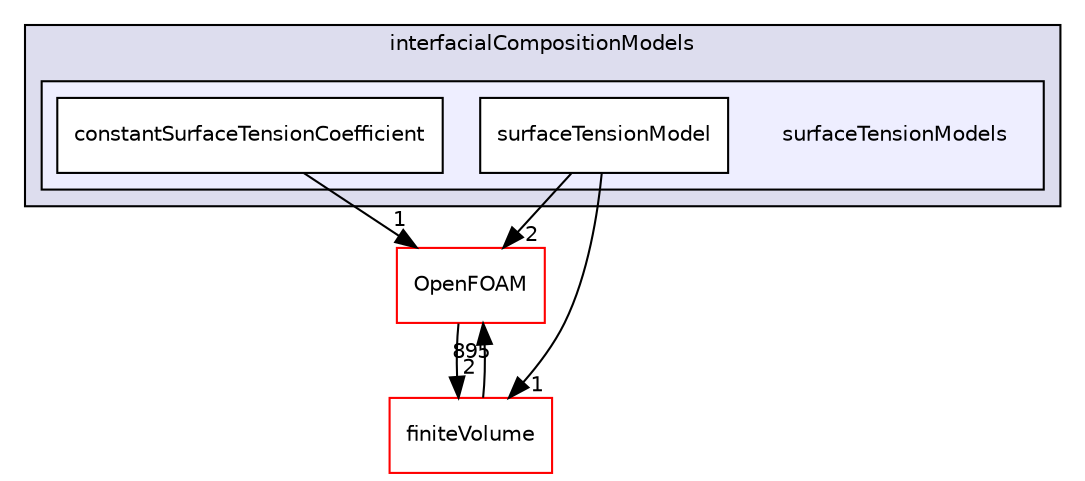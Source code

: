 digraph "src/phaseSystemModels/reactingEulerFoam/interfacialCompositionModels/surfaceTensionModels" {
  bgcolor=transparent;
  compound=true
  node [ fontsize="10", fontname="Helvetica"];
  edge [ labelfontsize="10", labelfontname="Helvetica"];
  subgraph clusterdir_0f1e1ad1cc67aee7c6e293370ff5a38b {
    graph [ bgcolor="#ddddee", pencolor="black", label="interfacialCompositionModels" fontname="Helvetica", fontsize="10", URL="dir_0f1e1ad1cc67aee7c6e293370ff5a38b.html"]
  subgraph clusterdir_bb8669c7acae018d9efc2868c152807b {
    graph [ bgcolor="#eeeeff", pencolor="black", label="" URL="dir_bb8669c7acae018d9efc2868c152807b.html"];
    dir_bb8669c7acae018d9efc2868c152807b [shape=plaintext label="surfaceTensionModels"];
    dir_a0e5257c2ad0a83a756ab23b400c4881 [shape=box label="constantSurfaceTensionCoefficient" color="black" fillcolor="white" style="filled" URL="dir_a0e5257c2ad0a83a756ab23b400c4881.html"];
    dir_f51be68dc30da8d8e38b93fc4a88ecc2 [shape=box label="surfaceTensionModel" color="black" fillcolor="white" style="filled" URL="dir_f51be68dc30da8d8e38b93fc4a88ecc2.html"];
  }
  }
  dir_9bd15774b555cf7259a6fa18f99fe99b [shape=box label="finiteVolume" color="red" URL="dir_9bd15774b555cf7259a6fa18f99fe99b.html"];
  dir_c5473ff19b20e6ec4dfe5c310b3778a8 [shape=box label="OpenFOAM" color="red" URL="dir_c5473ff19b20e6ec4dfe5c310b3778a8.html"];
  dir_9bd15774b555cf7259a6fa18f99fe99b->dir_c5473ff19b20e6ec4dfe5c310b3778a8 [headlabel="895", labeldistance=1.5 headhref="dir_000814_002151.html"];
  dir_f51be68dc30da8d8e38b93fc4a88ecc2->dir_9bd15774b555cf7259a6fa18f99fe99b [headlabel="1", labeldistance=1.5 headhref="dir_003064_000814.html"];
  dir_f51be68dc30da8d8e38b93fc4a88ecc2->dir_c5473ff19b20e6ec4dfe5c310b3778a8 [headlabel="2", labeldistance=1.5 headhref="dir_003064_002151.html"];
  dir_c5473ff19b20e6ec4dfe5c310b3778a8->dir_9bd15774b555cf7259a6fa18f99fe99b [headlabel="2", labeldistance=1.5 headhref="dir_002151_000814.html"];
  dir_a0e5257c2ad0a83a756ab23b400c4881->dir_c5473ff19b20e6ec4dfe5c310b3778a8 [headlabel="1", labeldistance=1.5 headhref="dir_003061_002151.html"];
}
